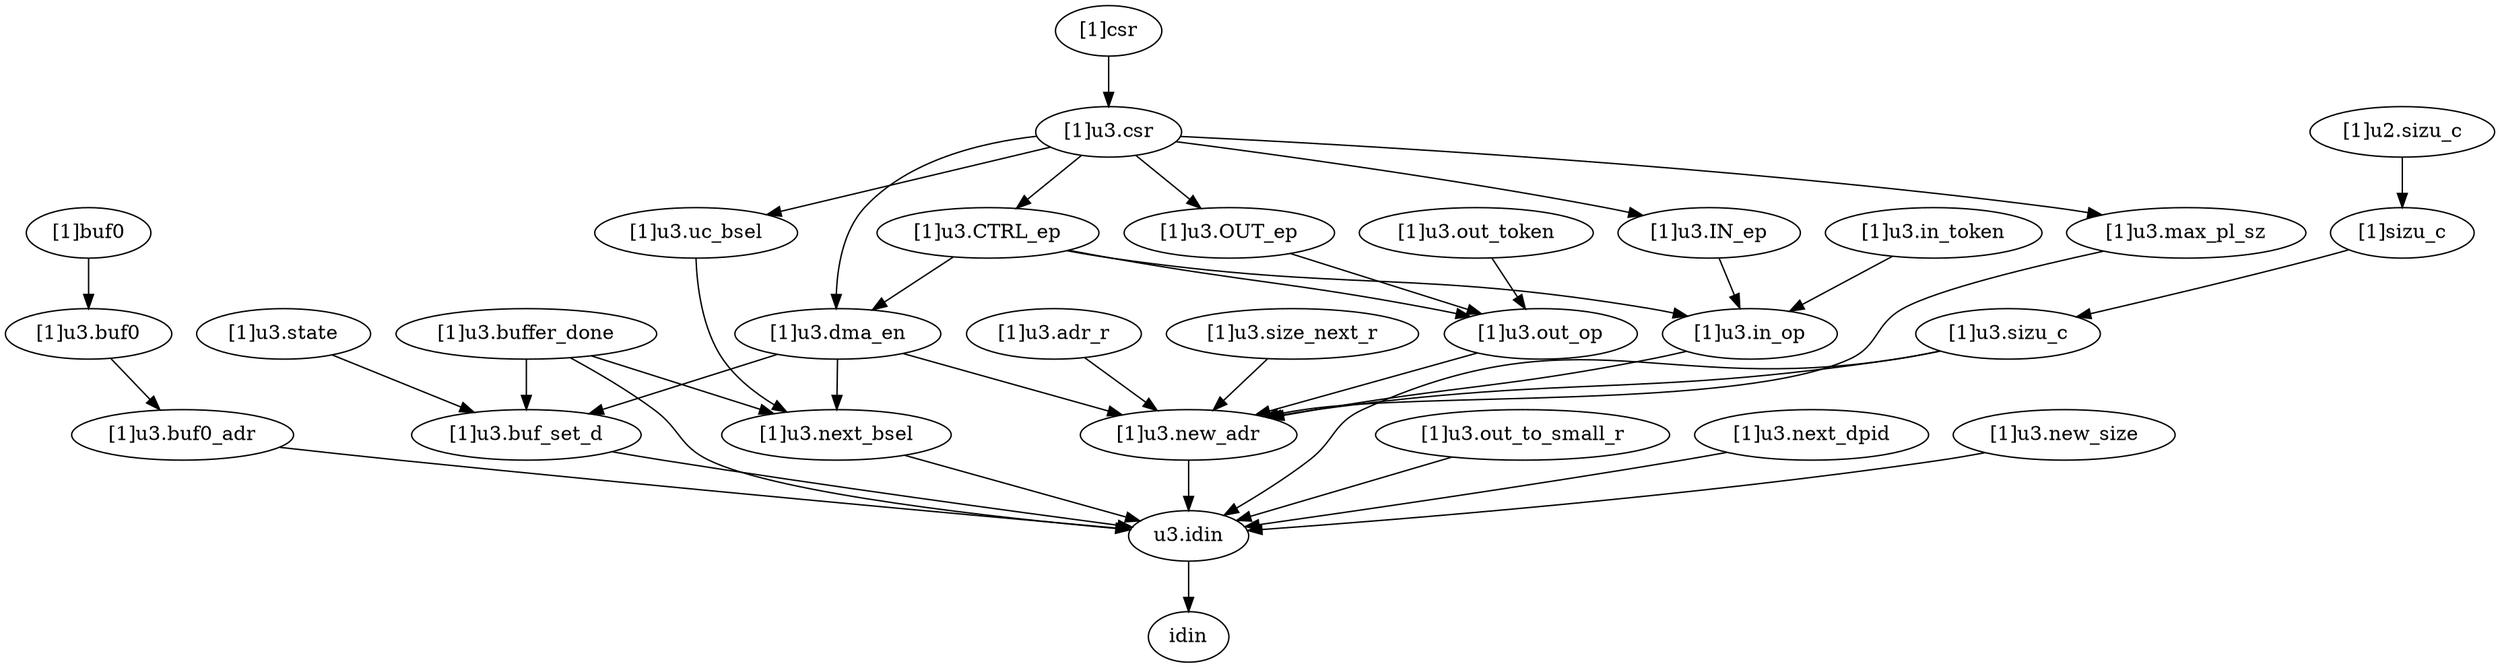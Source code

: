 strict digraph "" {
	"[1]u3.in_token"	 [complexity=25,
		importance=0.0377311060575,
		rank=0.0015092442423];
	"[1]u3.in_op"	 [complexity=21,
		importance=0.0359562829936,
		rank=0.00171220395207];
	"[1]u3.in_token" -> "[1]u3.in_op";
	"[1]u3.buf0"	 [complexity=12,
		importance=0.0341699047002,
		rank=0.00284749205835];
	"[1]u3.buf0_adr"	 [complexity=9,
		importance=0.0321802318537,
		rank=0.00357558131708];
	"[1]u3.buf0" -> "[1]u3.buf0_adr";
	"[1]u3.dma_en"	 [complexity=21,
		importance=0.0354384893958,
		rank=0.00168754711409];
	"[1]u3.next_bsel"	 [complexity=3,
		importance=0.0172049642725,
		rank=0.00573498809083];
	"[1]u3.dma_en" -> "[1]u3.next_bsel";
	"[1]u3.new_adr"	 [complexity=9,
		importance=0.0340829908508,
		rank=0.00378699898343];
	"[1]u3.dma_en" -> "[1]u3.new_adr";
	"[1]u3.buf_set_d"	 [complexity=1,
		importance=0.0474760277545,
		rank=0.0474760277545];
	"[1]u3.dma_en" -> "[1]u3.buf_set_d";
	"[1]u3.CTRL_ep"	 [complexity=24,
		importance=0.0367743439427,
		rank=0.00153226433094];
	"[1]u3.CTRL_ep" -> "[1]u3.dma_en";
	"[1]u3.CTRL_ep" -> "[1]u3.in_op";
	"[1]u3.out_op"	 [complexity=21,
		importance=0.036514085225,
		rank=0.00173876596309];
	"[1]u3.CTRL_ep" -> "[1]u3.out_op";
	"[1]u3.csr"	 [complexity=23,
		importance=0.0374085182442,
		rank=0.00162645731497];
	"[1]u3.csr" -> "[1]u3.dma_en";
	"[1]u3.csr" -> "[1]u3.CTRL_ep";
	"[1]u3.max_pl_sz"	 [complexity=21,
		importance=0.0354188453977,
		rank=0.0016866116856];
	"[1]u3.csr" -> "[1]u3.max_pl_sz";
	"[1]u3.uc_bsel"	 [complexity=8,
		importance=0.0185408188194,
		rank=0.00231760235242];
	"[1]u3.csr" -> "[1]u3.uc_bsel";
	"[1]u3.IN_ep"	 [complexity=25,
		importance=0.0372921375404,
		rank=0.00149168550162];
	"[1]u3.csr" -> "[1]u3.IN_ep";
	"[1]u3.OUT_ep"	 [complexity=25,
		importance=0.0378499397718,
		rank=0.00151399759087];
	"[1]u3.csr" -> "[1]u3.OUT_ep";
	"[1]u3.out_token"	 [complexity=25,
		importance=0.0384169474629,
		rank=0.00153667789852];
	"[1]u3.out_token" -> "[1]u3.out_op";
	"[1]csr"	 [complexity=23,
		importance=0.0387349875583,
		rank=0.00168412989384];
	"[1]csr" -> "[1]u3.csr";
	"[1]buf0"	 [complexity=12,
		importance=0.0354963740143,
		rank=0.00295803116786];
	"[1]buf0" -> "[1]u3.buf0";
	"[1]u3.adr_r"	 [complexity=21,
		importance=0.0358870637977,
		rank=0.00170890779989];
	"[1]u3.adr_r" -> "[1]u3.new_adr";
	"[1]sizu_c"	 [complexity=21,
		importance=0.038694929519,
		rank=0.00184261569138];
	"[1]u3.sizu_c"	 [complexity=21,
		importance=0.0365046642475,
		rank=0.00173831734512];
	"[1]sizu_c" -> "[1]u3.sizu_c";
	"[1]u3.out_to_small_r"	 [complexity=13,
		importance=0.0630006846283,
		rank=0.00484620650987];
	"u3.idin"	 [complexity=0,
		importance=0.0152610754905,
		rank=0.0];
	"[1]u3.out_to_small_r" -> "u3.idin";
	"[1]u2.sizu_c"	 [complexity=21,
		importance=0.042149485063,
		rank=0.00200711833633];
	"[1]u2.sizu_c" -> "[1]sizu_c";
	"[1]u3.in_op" -> "[1]u3.new_adr";
	idin	 [complexity=0,
		importance=0.00597160138005,
		rank=0.0];
	"[1]u3.max_pl_sz" -> "[1]u3.new_adr";
	"[1]u3.sizu_c" -> "[1]u3.new_adr";
	"[1]u3.sizu_c" -> "u3.idin";
	"[1]u3.out_op" -> "[1]u3.new_adr";
	"[1]u3.buf0_adr" -> "u3.idin";
	"[1]u3.next_dpid"	 [complexity=3,
		importance=0.0207758510763,
		rank=0.00692528369211];
	"[1]u3.next_dpid" -> "u3.idin";
	"[1]u3.state"	 [complexity=2,
		importance=0.057756599657,
		rank=0.0288782998285];
	"[1]u3.state" -> "[1]u3.buf_set_d";
	"[1]u3.next_bsel" -> "u3.idin";
	"[1]u3.new_adr" -> "u3.idin";
	"[1]u3.uc_bsel" -> "[1]u3.next_bsel";
	"[1]u3.new_size"	 [complexity=5,
		importance=0.0179160752325,
		rank=0.0035832150465];
	"[1]u3.new_size" -> "u3.idin";
	"[1]u3.buf_set_d" -> "u3.idin";
	"[1]u3.buffer_done"	 [complexity=3,
		importance=0.0500640750736,
		rank=0.0166880250245];
	"[1]u3.buffer_done" -> "[1]u3.next_bsel";
	"[1]u3.buffer_done" -> "[1]u3.buf_set_d";
	"[1]u3.buffer_done" -> "u3.idin";
	"[1]u3.IN_ep" -> "[1]u3.in_op";
	"u3.idin" -> idin;
	"[1]u3.size_next_r"	 [complexity=21,
		importance=0.0358136810182,
		rank=0.00170541338182];
	"[1]u3.size_next_r" -> "[1]u3.new_adr";
	"[1]u3.OUT_ep" -> "[1]u3.out_op";
}
